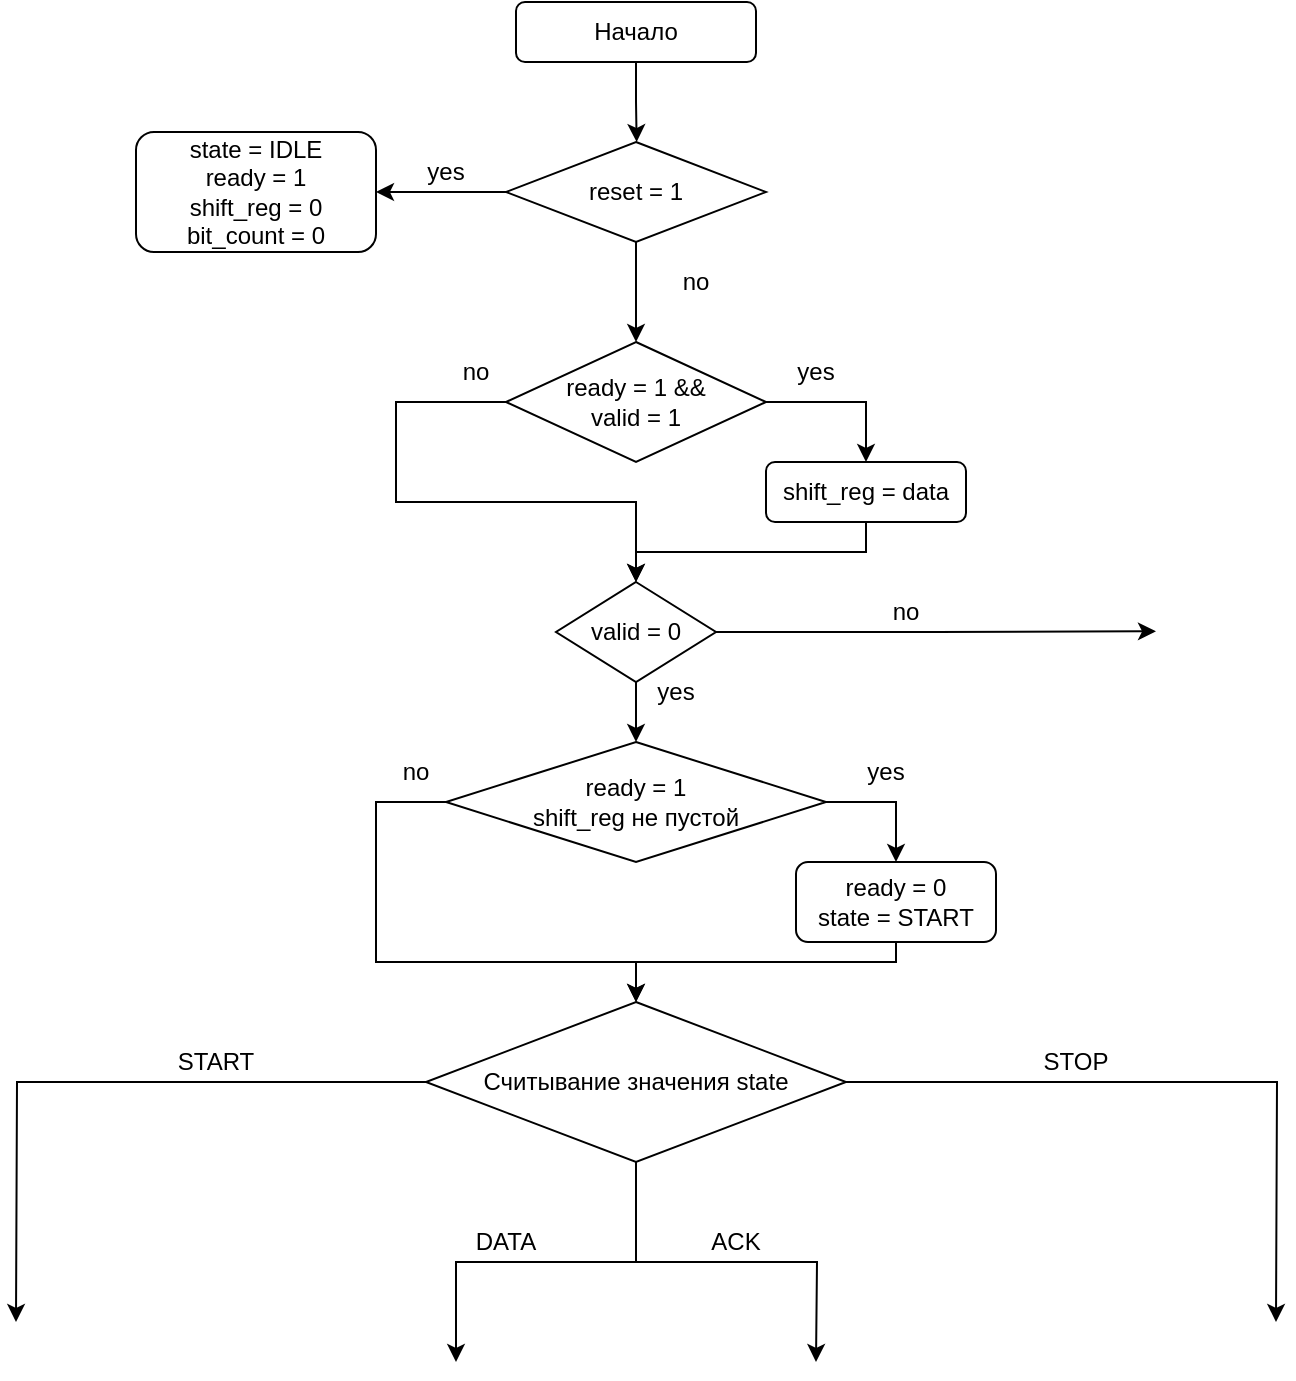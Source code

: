 <mxfile version="27.0.4">
  <diagram name="Страница — 1" id="4YY4Xycgz2_8YMZmxoU5">
    <mxGraphModel dx="1046" dy="602" grid="1" gridSize="10" guides="1" tooltips="1" connect="1" arrows="1" fold="1" page="1" pageScale="1" pageWidth="827" pageHeight="1169" math="0" shadow="0">
      <root>
        <mxCell id="0" />
        <mxCell id="1" parent="0" />
        <mxCell id="00zo389FnXwpKE18IkRe-2" style="edgeStyle=orthogonalEdgeStyle;rounded=0;orthogonalLoop=1;jettySize=auto;html=1;exitX=0.5;exitY=1;exitDx=0;exitDy=0;" edge="1" parent="1" source="00zo389FnXwpKE18IkRe-1">
          <mxGeometry relative="1" as="geometry">
            <mxPoint x="400.333" y="180" as="targetPoint" />
          </mxGeometry>
        </mxCell>
        <mxCell id="00zo389FnXwpKE18IkRe-1" value="Начало" style="rounded=1;whiteSpace=wrap;html=1;" vertex="1" parent="1">
          <mxGeometry x="340" y="110" width="120" height="30" as="geometry" />
        </mxCell>
        <mxCell id="00zo389FnXwpKE18IkRe-5" style="edgeStyle=orthogonalEdgeStyle;rounded=0;orthogonalLoop=1;jettySize=auto;html=1;" edge="1" parent="1" source="00zo389FnXwpKE18IkRe-4">
          <mxGeometry relative="1" as="geometry">
            <mxPoint x="270" y="205" as="targetPoint" />
          </mxGeometry>
        </mxCell>
        <mxCell id="00zo389FnXwpKE18IkRe-9" style="edgeStyle=orthogonalEdgeStyle;rounded=0;orthogonalLoop=1;jettySize=auto;html=1;" edge="1" parent="1" source="00zo389FnXwpKE18IkRe-4">
          <mxGeometry relative="1" as="geometry">
            <mxPoint x="400" y="280" as="targetPoint" />
          </mxGeometry>
        </mxCell>
        <mxCell id="00zo389FnXwpKE18IkRe-4" value="reset = 1" style="rhombus;whiteSpace=wrap;html=1;" vertex="1" parent="1">
          <mxGeometry x="335" y="180" width="130" height="50" as="geometry" />
        </mxCell>
        <mxCell id="00zo389FnXwpKE18IkRe-6" value="&lt;div&gt;state = IDLE&lt;/div&gt;&lt;div&gt;ready = 1&lt;/div&gt;&lt;div&gt;shift_reg = 0&lt;/div&gt;&lt;div&gt;bit_count = 0&lt;/div&gt;" style="rounded=1;whiteSpace=wrap;html=1;" vertex="1" parent="1">
          <mxGeometry x="150" y="175" width="120" height="60" as="geometry" />
        </mxCell>
        <mxCell id="00zo389FnXwpKE18IkRe-7" value="yes" style="text;html=1;align=center;verticalAlign=middle;whiteSpace=wrap;rounded=0;" vertex="1" parent="1">
          <mxGeometry x="275" y="180" width="60" height="30" as="geometry" />
        </mxCell>
        <mxCell id="00zo389FnXwpKE18IkRe-10" value="no" style="text;html=1;align=center;verticalAlign=middle;whiteSpace=wrap;rounded=0;" vertex="1" parent="1">
          <mxGeometry x="400" y="235" width="60" height="30" as="geometry" />
        </mxCell>
        <mxCell id="00zo389FnXwpKE18IkRe-13" style="edgeStyle=orthogonalEdgeStyle;rounded=0;orthogonalLoop=1;jettySize=auto;html=1;entryX=0.5;entryY=0;entryDx=0;entryDy=0;exitX=0;exitY=0.5;exitDx=0;exitDy=0;" edge="1" parent="1" source="00zo389FnXwpKE18IkRe-12" target="00zo389FnXwpKE18IkRe-16">
          <mxGeometry relative="1" as="geometry">
            <mxPoint x="280" y="420" as="targetPoint" />
            <Array as="points">
              <mxPoint x="280" y="310" />
              <mxPoint x="280" y="360" />
              <mxPoint x="400" y="360" />
            </Array>
          </mxGeometry>
        </mxCell>
        <mxCell id="00zo389FnXwpKE18IkRe-14" style="edgeStyle=orthogonalEdgeStyle;rounded=0;orthogonalLoop=1;jettySize=auto;html=1;exitX=1;exitY=0.5;exitDx=0;exitDy=0;entryX=0.5;entryY=0;entryDx=0;entryDy=0;" edge="1" parent="1" source="00zo389FnXwpKE18IkRe-12" target="00zo389FnXwpKE18IkRe-15">
          <mxGeometry relative="1" as="geometry">
            <mxPoint x="520" y="360" as="targetPoint" />
            <Array as="points">
              <mxPoint x="515" y="310" />
            </Array>
          </mxGeometry>
        </mxCell>
        <mxCell id="00zo389FnXwpKE18IkRe-12" value="ready = 1 &amp;amp;&amp;amp;&lt;div&gt;valid = 1&lt;/div&gt;" style="rhombus;whiteSpace=wrap;html=1;" vertex="1" parent="1">
          <mxGeometry x="335" y="280" width="130" height="60" as="geometry" />
        </mxCell>
        <mxCell id="00zo389FnXwpKE18IkRe-17" style="edgeStyle=orthogonalEdgeStyle;rounded=0;orthogonalLoop=1;jettySize=auto;html=1;entryX=0.5;entryY=0;entryDx=0;entryDy=0;exitX=0.5;exitY=1;exitDx=0;exitDy=0;" edge="1" parent="1" source="00zo389FnXwpKE18IkRe-15" target="00zo389FnXwpKE18IkRe-16">
          <mxGeometry relative="1" as="geometry">
            <mxPoint x="515" y="420" as="targetPoint" />
            <Array as="points">
              <mxPoint x="515" y="385" />
              <mxPoint x="400" y="385" />
            </Array>
          </mxGeometry>
        </mxCell>
        <mxCell id="00zo389FnXwpKE18IkRe-15" value="shift_reg = data" style="rounded=1;whiteSpace=wrap;html=1;" vertex="1" parent="1">
          <mxGeometry x="465" y="340" width="100" height="30" as="geometry" />
        </mxCell>
        <mxCell id="00zo389FnXwpKE18IkRe-20" style="edgeStyle=orthogonalEdgeStyle;rounded=0;orthogonalLoop=1;jettySize=auto;html=1;" edge="1" parent="1" source="00zo389FnXwpKE18IkRe-16">
          <mxGeometry relative="1" as="geometry">
            <mxPoint x="400" y="480.0" as="targetPoint" />
          </mxGeometry>
        </mxCell>
        <mxCell id="00zo389FnXwpKE18IkRe-23" style="edgeStyle=orthogonalEdgeStyle;rounded=0;orthogonalLoop=1;jettySize=auto;html=1;exitX=1;exitY=0.5;exitDx=0;exitDy=0;" edge="1" parent="1" source="00zo389FnXwpKE18IkRe-16">
          <mxGeometry relative="1" as="geometry">
            <mxPoint x="660" y="424.667" as="targetPoint" />
          </mxGeometry>
        </mxCell>
        <mxCell id="00zo389FnXwpKE18IkRe-16" value="valid = 0" style="rhombus;whiteSpace=wrap;html=1;" vertex="1" parent="1">
          <mxGeometry x="360" y="400" width="80" height="50" as="geometry" />
        </mxCell>
        <mxCell id="00zo389FnXwpKE18IkRe-18" value="yes" style="text;html=1;align=center;verticalAlign=middle;whiteSpace=wrap;rounded=0;" vertex="1" parent="1">
          <mxGeometry x="460" y="280" width="60" height="30" as="geometry" />
        </mxCell>
        <mxCell id="00zo389FnXwpKE18IkRe-19" value="no" style="text;html=1;align=center;verticalAlign=middle;whiteSpace=wrap;rounded=0;" vertex="1" parent="1">
          <mxGeometry x="290" y="280" width="60" height="30" as="geometry" />
        </mxCell>
        <mxCell id="00zo389FnXwpKE18IkRe-26" style="edgeStyle=orthogonalEdgeStyle;rounded=0;orthogonalLoop=1;jettySize=auto;html=1;exitX=1;exitY=0.5;exitDx=0;exitDy=0;entryX=0.5;entryY=0;entryDx=0;entryDy=0;" edge="1" parent="1" source="00zo389FnXwpKE18IkRe-21" target="00zo389FnXwpKE18IkRe-25">
          <mxGeometry relative="1" as="geometry" />
        </mxCell>
        <mxCell id="00zo389FnXwpKE18IkRe-27" style="edgeStyle=orthogonalEdgeStyle;rounded=0;orthogonalLoop=1;jettySize=auto;html=1;exitX=0;exitY=0.5;exitDx=0;exitDy=0;entryX=0.5;entryY=0;entryDx=0;entryDy=0;" edge="1" parent="1" source="00zo389FnXwpKE18IkRe-21" target="00zo389FnXwpKE18IkRe-29">
          <mxGeometry relative="1" as="geometry">
            <mxPoint x="260" y="570" as="targetPoint" />
            <Array as="points">
              <mxPoint x="270" y="510" />
              <mxPoint x="270" y="590" />
              <mxPoint x="400" y="590" />
            </Array>
          </mxGeometry>
        </mxCell>
        <mxCell id="00zo389FnXwpKE18IkRe-21" value="ready = 1&lt;div&gt;shift_reg не пустой&lt;/div&gt;" style="rhombus;whiteSpace=wrap;html=1;" vertex="1" parent="1">
          <mxGeometry x="305" y="480" width="190" height="60" as="geometry" />
        </mxCell>
        <mxCell id="00zo389FnXwpKE18IkRe-22" value="yes" style="text;html=1;align=center;verticalAlign=middle;whiteSpace=wrap;rounded=0;" vertex="1" parent="1">
          <mxGeometry x="390" y="440" width="60" height="30" as="geometry" />
        </mxCell>
        <mxCell id="00zo389FnXwpKE18IkRe-24" value="no" style="text;html=1;align=center;verticalAlign=middle;whiteSpace=wrap;rounded=0;" vertex="1" parent="1">
          <mxGeometry x="505" y="400" width="60" height="30" as="geometry" />
        </mxCell>
        <mxCell id="00zo389FnXwpKE18IkRe-30" style="edgeStyle=orthogonalEdgeStyle;rounded=0;orthogonalLoop=1;jettySize=auto;html=1;exitX=0.5;exitY=1;exitDx=0;exitDy=0;entryX=0.5;entryY=0;entryDx=0;entryDy=0;" edge="1" parent="1" source="00zo389FnXwpKE18IkRe-25" target="00zo389FnXwpKE18IkRe-29">
          <mxGeometry relative="1" as="geometry">
            <Array as="points">
              <mxPoint x="530" y="590" />
              <mxPoint x="400" y="590" />
            </Array>
          </mxGeometry>
        </mxCell>
        <mxCell id="00zo389FnXwpKE18IkRe-25" value="ready = 0&lt;div&gt;state = START&lt;/div&gt;" style="rounded=1;whiteSpace=wrap;html=1;" vertex="1" parent="1">
          <mxGeometry x="480" y="540" width="100" height="40" as="geometry" />
        </mxCell>
        <mxCell id="00zo389FnXwpKE18IkRe-34" style="edgeStyle=orthogonalEdgeStyle;rounded=0;orthogonalLoop=1;jettySize=auto;html=1;exitX=0;exitY=0.5;exitDx=0;exitDy=0;" edge="1" parent="1" source="00zo389FnXwpKE18IkRe-29">
          <mxGeometry relative="1" as="geometry">
            <mxPoint x="90" y="770" as="targetPoint" />
          </mxGeometry>
        </mxCell>
        <mxCell id="00zo389FnXwpKE18IkRe-35" style="edgeStyle=orthogonalEdgeStyle;rounded=0;orthogonalLoop=1;jettySize=auto;html=1;exitX=1;exitY=0.5;exitDx=0;exitDy=0;" edge="1" parent="1" source="00zo389FnXwpKE18IkRe-29">
          <mxGeometry relative="1" as="geometry">
            <mxPoint x="720" y="770" as="targetPoint" />
          </mxGeometry>
        </mxCell>
        <mxCell id="00zo389FnXwpKE18IkRe-38" style="edgeStyle=orthogonalEdgeStyle;rounded=0;orthogonalLoop=1;jettySize=auto;html=1;exitX=0.5;exitY=1;exitDx=0;exitDy=0;" edge="1" parent="1" source="00zo389FnXwpKE18IkRe-29">
          <mxGeometry relative="1" as="geometry">
            <mxPoint x="490" y="790" as="targetPoint" />
          </mxGeometry>
        </mxCell>
        <mxCell id="00zo389FnXwpKE18IkRe-29" value="Считывание значения state" style="rhombus;whiteSpace=wrap;html=1;" vertex="1" parent="1">
          <mxGeometry x="295" y="610" width="210" height="80" as="geometry" />
        </mxCell>
        <mxCell id="00zo389FnXwpKE18IkRe-31" value="yes" style="text;html=1;align=center;verticalAlign=middle;whiteSpace=wrap;rounded=0;" vertex="1" parent="1">
          <mxGeometry x="495" y="480" width="60" height="30" as="geometry" />
        </mxCell>
        <mxCell id="00zo389FnXwpKE18IkRe-32" value="no" style="text;html=1;align=center;verticalAlign=middle;whiteSpace=wrap;rounded=0;" vertex="1" parent="1">
          <mxGeometry x="260" y="480" width="60" height="30" as="geometry" />
        </mxCell>
        <mxCell id="00zo389FnXwpKE18IkRe-37" value="" style="endArrow=classic;html=1;rounded=0;" edge="1" parent="1">
          <mxGeometry width="50" height="50" relative="1" as="geometry">
            <mxPoint x="400" y="740" as="sourcePoint" />
            <mxPoint x="310" y="790" as="targetPoint" />
            <Array as="points">
              <mxPoint x="350" y="740" />
              <mxPoint x="310" y="740" />
            </Array>
          </mxGeometry>
        </mxCell>
        <mxCell id="00zo389FnXwpKE18IkRe-39" value="START" style="text;html=1;align=center;verticalAlign=middle;whiteSpace=wrap;rounded=0;" vertex="1" parent="1">
          <mxGeometry x="160" y="630" width="60" height="20" as="geometry" />
        </mxCell>
        <mxCell id="00zo389FnXwpKE18IkRe-40" value="DATA" style="text;html=1;align=center;verticalAlign=middle;whiteSpace=wrap;rounded=0;" vertex="1" parent="1">
          <mxGeometry x="305" y="720" width="60" height="20" as="geometry" />
        </mxCell>
        <mxCell id="00zo389FnXwpKE18IkRe-41" value="ACK" style="text;html=1;align=center;verticalAlign=middle;whiteSpace=wrap;rounded=0;" vertex="1" parent="1">
          <mxGeometry x="420" y="720" width="60" height="20" as="geometry" />
        </mxCell>
        <mxCell id="00zo389FnXwpKE18IkRe-42" value="STOP" style="text;html=1;align=center;verticalAlign=middle;whiteSpace=wrap;rounded=0;" vertex="1" parent="1">
          <mxGeometry x="590" y="630" width="60" height="20" as="geometry" />
        </mxCell>
      </root>
    </mxGraphModel>
  </diagram>
</mxfile>
